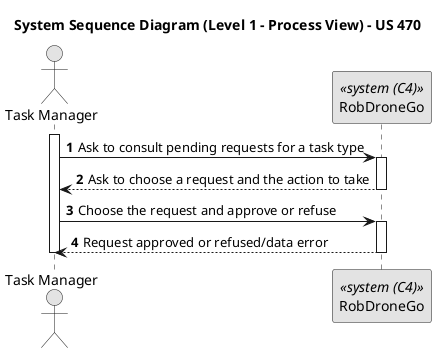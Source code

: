 @startuml
skinparam monochrome true
skinparam packageStyle rectangle
skinparam shadowing false

title System Sequence Diagram (Level 1 - Process View) - US 470
autonumber

Actor "Task Manager" as TaskManager
participant "RobDroneGo" as Sistema <<system (C4)>>

activate TaskManager
    TaskManager -> Sistema : Ask to consult pending requests for a task type
    activate Sistema

    Sistema --> TaskManager : Ask to choose a request and the action to take
    deactivate Sistema

    TaskManager -> Sistema : Choose the request and approve or refuse
    activate Sistema

    Sistema --> TaskManager : Request approved or refused/data error
    deactivate Sistema
deactivate TaskManager

@enduml
